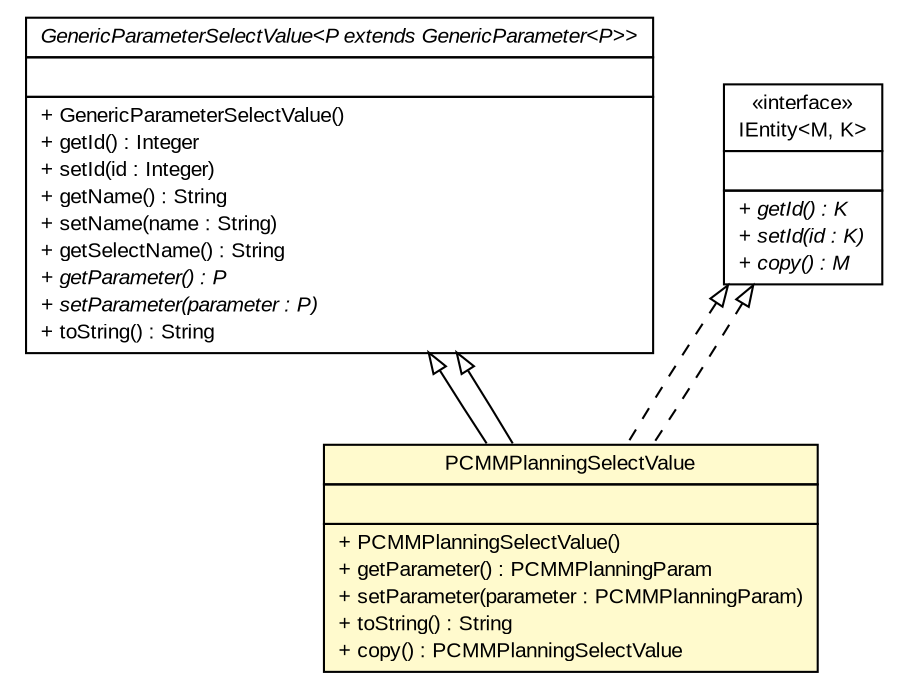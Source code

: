 #!/usr/local/bin/dot
#
# Class diagram 
# Generated by UMLGraph version R5_6-24-gf6e263 (http://www.umlgraph.org/)
#

digraph G {
	edge [fontname="arial",fontsize=10,labelfontname="arial",labelfontsize=10];
	node [fontname="arial",fontsize=10,shape=plaintext];
	nodesep=0.25;
	ranksep=0.5;
	// gov.sandia.cf.model.GenericParameterSelectValue<P extends gov.sandia.cf.model.GenericParameter<P>>
	c293074 [label=<<table title="gov.sandia.cf.model.GenericParameterSelectValue" border="0" cellborder="1" cellspacing="0" cellpadding="2" port="p" href="./GenericParameterSelectValue.html">
		<tr><td><table border="0" cellspacing="0" cellpadding="1">
<tr><td align="center" balign="center"><font face="arial italic"> GenericParameterSelectValue&lt;P extends GenericParameter&lt;P&gt;&gt; </font></td></tr>
		</table></td></tr>
		<tr><td><table border="0" cellspacing="0" cellpadding="1">
<tr><td align="left" balign="left">  </td></tr>
		</table></td></tr>
		<tr><td><table border="0" cellspacing="0" cellpadding="1">
<tr><td align="left" balign="left"> + GenericParameterSelectValue() </td></tr>
<tr><td align="left" balign="left"> + getId() : Integer </td></tr>
<tr><td align="left" balign="left"> + setId(id : Integer) </td></tr>
<tr><td align="left" balign="left"> + getName() : String </td></tr>
<tr><td align="left" balign="left"> + setName(name : String) </td></tr>
<tr><td align="left" balign="left"> + getSelectName() : String </td></tr>
<tr><td align="left" balign="left"><font face="arial italic" point-size="10.0"> + getParameter() : P </font></td></tr>
<tr><td align="left" balign="left"><font face="arial italic" point-size="10.0"> + setParameter(parameter : P) </font></td></tr>
<tr><td align="left" balign="left"> + toString() : String </td></tr>
		</table></td></tr>
		</table>>, URL="./GenericParameterSelectValue.html", fontname="arial", fontcolor="black", fontsize=10.0];
	// gov.sandia.cf.model.IEntity<M, K>
	c293083 [label=<<table title="gov.sandia.cf.model.IEntity" border="0" cellborder="1" cellspacing="0" cellpadding="2" port="p" href="./IEntity.html">
		<tr><td><table border="0" cellspacing="0" cellpadding="1">
<tr><td align="center" balign="center"> &#171;interface&#187; </td></tr>
<tr><td align="center" balign="center"> IEntity&lt;M, K&gt; </td></tr>
		</table></td></tr>
		<tr><td><table border="0" cellspacing="0" cellpadding="1">
<tr><td align="left" balign="left">  </td></tr>
		</table></td></tr>
		<tr><td><table border="0" cellspacing="0" cellpadding="1">
<tr><td align="left" balign="left"><font face="arial italic" point-size="10.0"> + getId() : K </font></td></tr>
<tr><td align="left" balign="left"><font face="arial italic" point-size="10.0"> + setId(id : K) </font></td></tr>
<tr><td align="left" balign="left"><font face="arial italic" point-size="10.0"> + copy() : M </font></td></tr>
		</table></td></tr>
		</table>>, URL="./IEntity.html", fontname="arial", fontcolor="black", fontsize=10.0];
	// gov.sandia.cf.model.PCMMPlanningSelectValue
	c293125 [label=<<table title="gov.sandia.cf.model.PCMMPlanningSelectValue" border="0" cellborder="1" cellspacing="0" cellpadding="2" port="p" bgcolor="lemonChiffon" href="./PCMMPlanningSelectValue.html">
		<tr><td><table border="0" cellspacing="0" cellpadding="1">
<tr><td align="center" balign="center"> PCMMPlanningSelectValue </td></tr>
		</table></td></tr>
		<tr><td><table border="0" cellspacing="0" cellpadding="1">
<tr><td align="left" balign="left">  </td></tr>
		</table></td></tr>
		<tr><td><table border="0" cellspacing="0" cellpadding="1">
<tr><td align="left" balign="left"> + PCMMPlanningSelectValue() </td></tr>
<tr><td align="left" balign="left"> + getParameter() : PCMMPlanningParam </td></tr>
<tr><td align="left" balign="left"> + setParameter(parameter : PCMMPlanningParam) </td></tr>
<tr><td align="left" balign="left"> + toString() : String </td></tr>
<tr><td align="left" balign="left"> + copy() : PCMMPlanningSelectValue </td></tr>
		</table></td></tr>
		</table>>, URL="./PCMMPlanningSelectValue.html", fontname="arial", fontcolor="black", fontsize=10.0];
	//gov.sandia.cf.model.PCMMPlanningSelectValue extends gov.sandia.cf.model.GenericParameterSelectValue<gov.sandia.cf.model.PCMMPlanningParam>
	c293074:p -> c293125:p [dir=back,arrowtail=empty];
	//gov.sandia.cf.model.PCMMPlanningSelectValue implements gov.sandia.cf.model.IEntity<M, K>
	c293083:p -> c293125:p [dir=back,arrowtail=empty,style=dashed];
	//gov.sandia.cf.model.PCMMPlanningSelectValue extends gov.sandia.cf.model.GenericParameterSelectValue<gov.sandia.cf.model.PCMMPlanningParam>
	c293074:p -> c293125:p [dir=back,arrowtail=empty];
	//gov.sandia.cf.model.PCMMPlanningSelectValue implements gov.sandia.cf.model.IEntity<M, K>
	c293083:p -> c293125:p [dir=back,arrowtail=empty,style=dashed];
}


